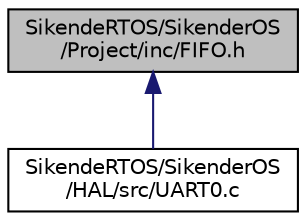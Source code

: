 digraph "SikendeRTOS/SikenderOS/Project/inc/FIFO.h"
{
 // LATEX_PDF_SIZE
  edge [fontname="Helvetica",fontsize="10",labelfontname="Helvetica",labelfontsize="10"];
  node [fontname="Helvetica",fontsize="10",shape=record];
  Node1 [label="SikendeRTOS/SikenderOS\l/Project/inc/FIFO.h",height=0.2,width=0.4,color="black", fillcolor="grey75", style="filled", fontcolor="black",tooltip="Provides Functions to initialize FIFO, uses index implementation and macro."];
  Node1 -> Node2 [dir="back",color="midnightblue",fontsize="10",style="solid",fontname="Helvetica"];
  Node2 [label="SikendeRTOS/SikenderOS\l/HAL/src/UART0.c",height=0.2,width=0.4,color="black", fillcolor="white", style="filled",URL="$_u_a_r_t0_8c.html",tooltip=" "];
}
